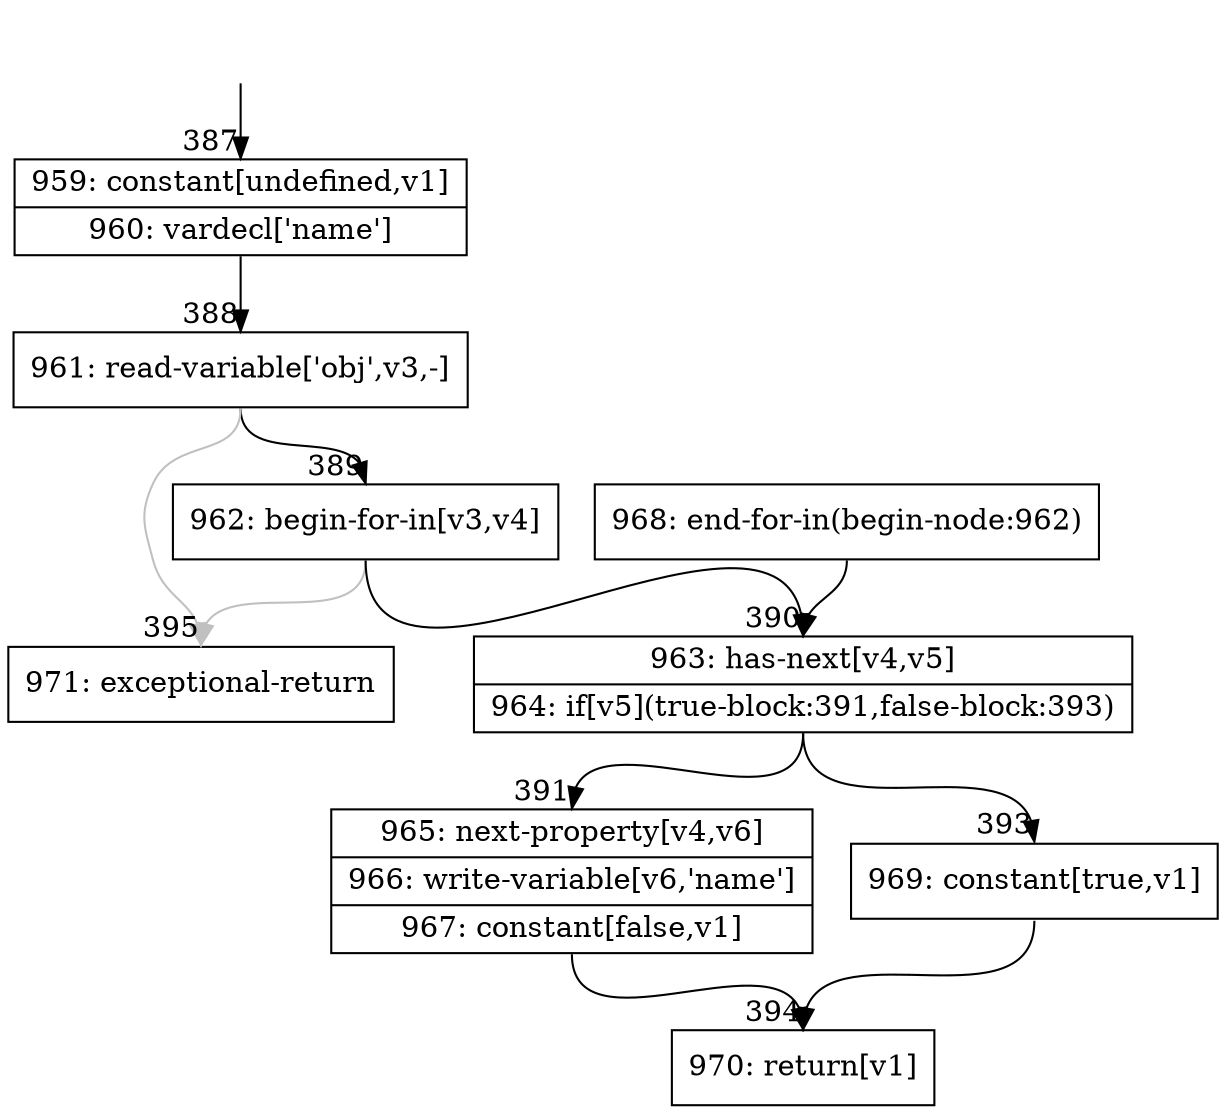 digraph {
rankdir="TD"
BB_entry31[shape=none,label=""];
BB_entry31 -> BB387 [tailport=s, headport=n, headlabel="    387"]
BB387 [shape=record label="{959: constant[undefined,v1]|960: vardecl['name']}" ] 
BB387 -> BB388 [tailport=s, headport=n, headlabel="      388"]
BB388 [shape=record label="{961: read-variable['obj',v3,-]}" ] 
BB388 -> BB389 [tailport=s, headport=n, headlabel="      389"]
BB388 -> BB395 [tailport=s, headport=n, color=gray, headlabel="      395"]
BB389 [shape=record label="{962: begin-for-in[v3,v4]}" ] 
BB389 -> BB390 [tailport=s, headport=n, headlabel="      390"]
BB389 -> BB395 [tailport=s, headport=n, color=gray]
BB390 [shape=record label="{963: has-next[v4,v5]|964: if[v5](true-block:391,false-block:393)}" ] 
BB390 -> BB391 [tailport=s, headport=n, headlabel="      391"]
BB390 -> BB393 [tailport=s, headport=n, headlabel="      393"]
BB391 [shape=record label="{965: next-property[v4,v6]|966: write-variable[v6,'name']|967: constant[false,v1]}" ] 
BB391 -> BB394 [tailport=s, headport=n, headlabel="      394"]
BB392 [shape=record label="{968: end-for-in(begin-node:962)}" ] 
BB392 -> BB390 [tailport=s, headport=n]
BB393 [shape=record label="{969: constant[true,v1]}" ] 
BB393 -> BB394 [tailport=s, headport=n]
BB394 [shape=record label="{970: return[v1]}" ] 
BB395 [shape=record label="{971: exceptional-return}" ] 
}
